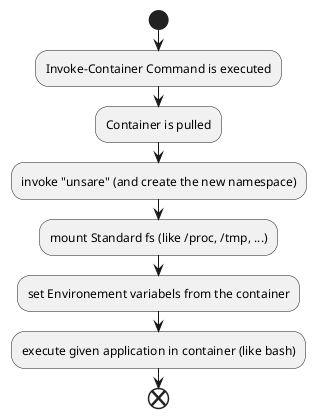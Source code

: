 @startuml Activity Diagram - Run Container
start
:Invoke-Container Command is executed;
:Container is pulled;
:invoke "unsare" (and create the new namespace);
:mount Standard fs (like /proc, /tmp, ...);
:set Environement variabels from the container;
:execute given application in container (like bash);
end
@enduml
